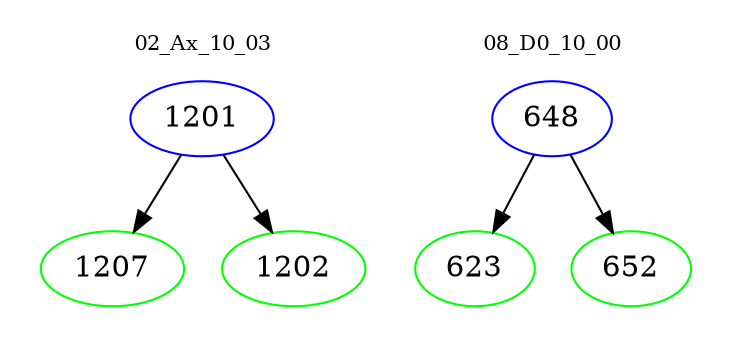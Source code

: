 digraph{
subgraph cluster_0 {
color = white
label = "02_Ax_10_03";
fontsize=10;
T0_1201 [label="1201", color="blue"]
T0_1201 -> T0_1207 [color="black"]
T0_1207 [label="1207", color="green"]
T0_1201 -> T0_1202 [color="black"]
T0_1202 [label="1202", color="green"]
}
subgraph cluster_1 {
color = white
label = "08_D0_10_00";
fontsize=10;
T1_648 [label="648", color="blue"]
T1_648 -> T1_623 [color="black"]
T1_623 [label="623", color="green"]
T1_648 -> T1_652 [color="black"]
T1_652 [label="652", color="green"]
}
}

